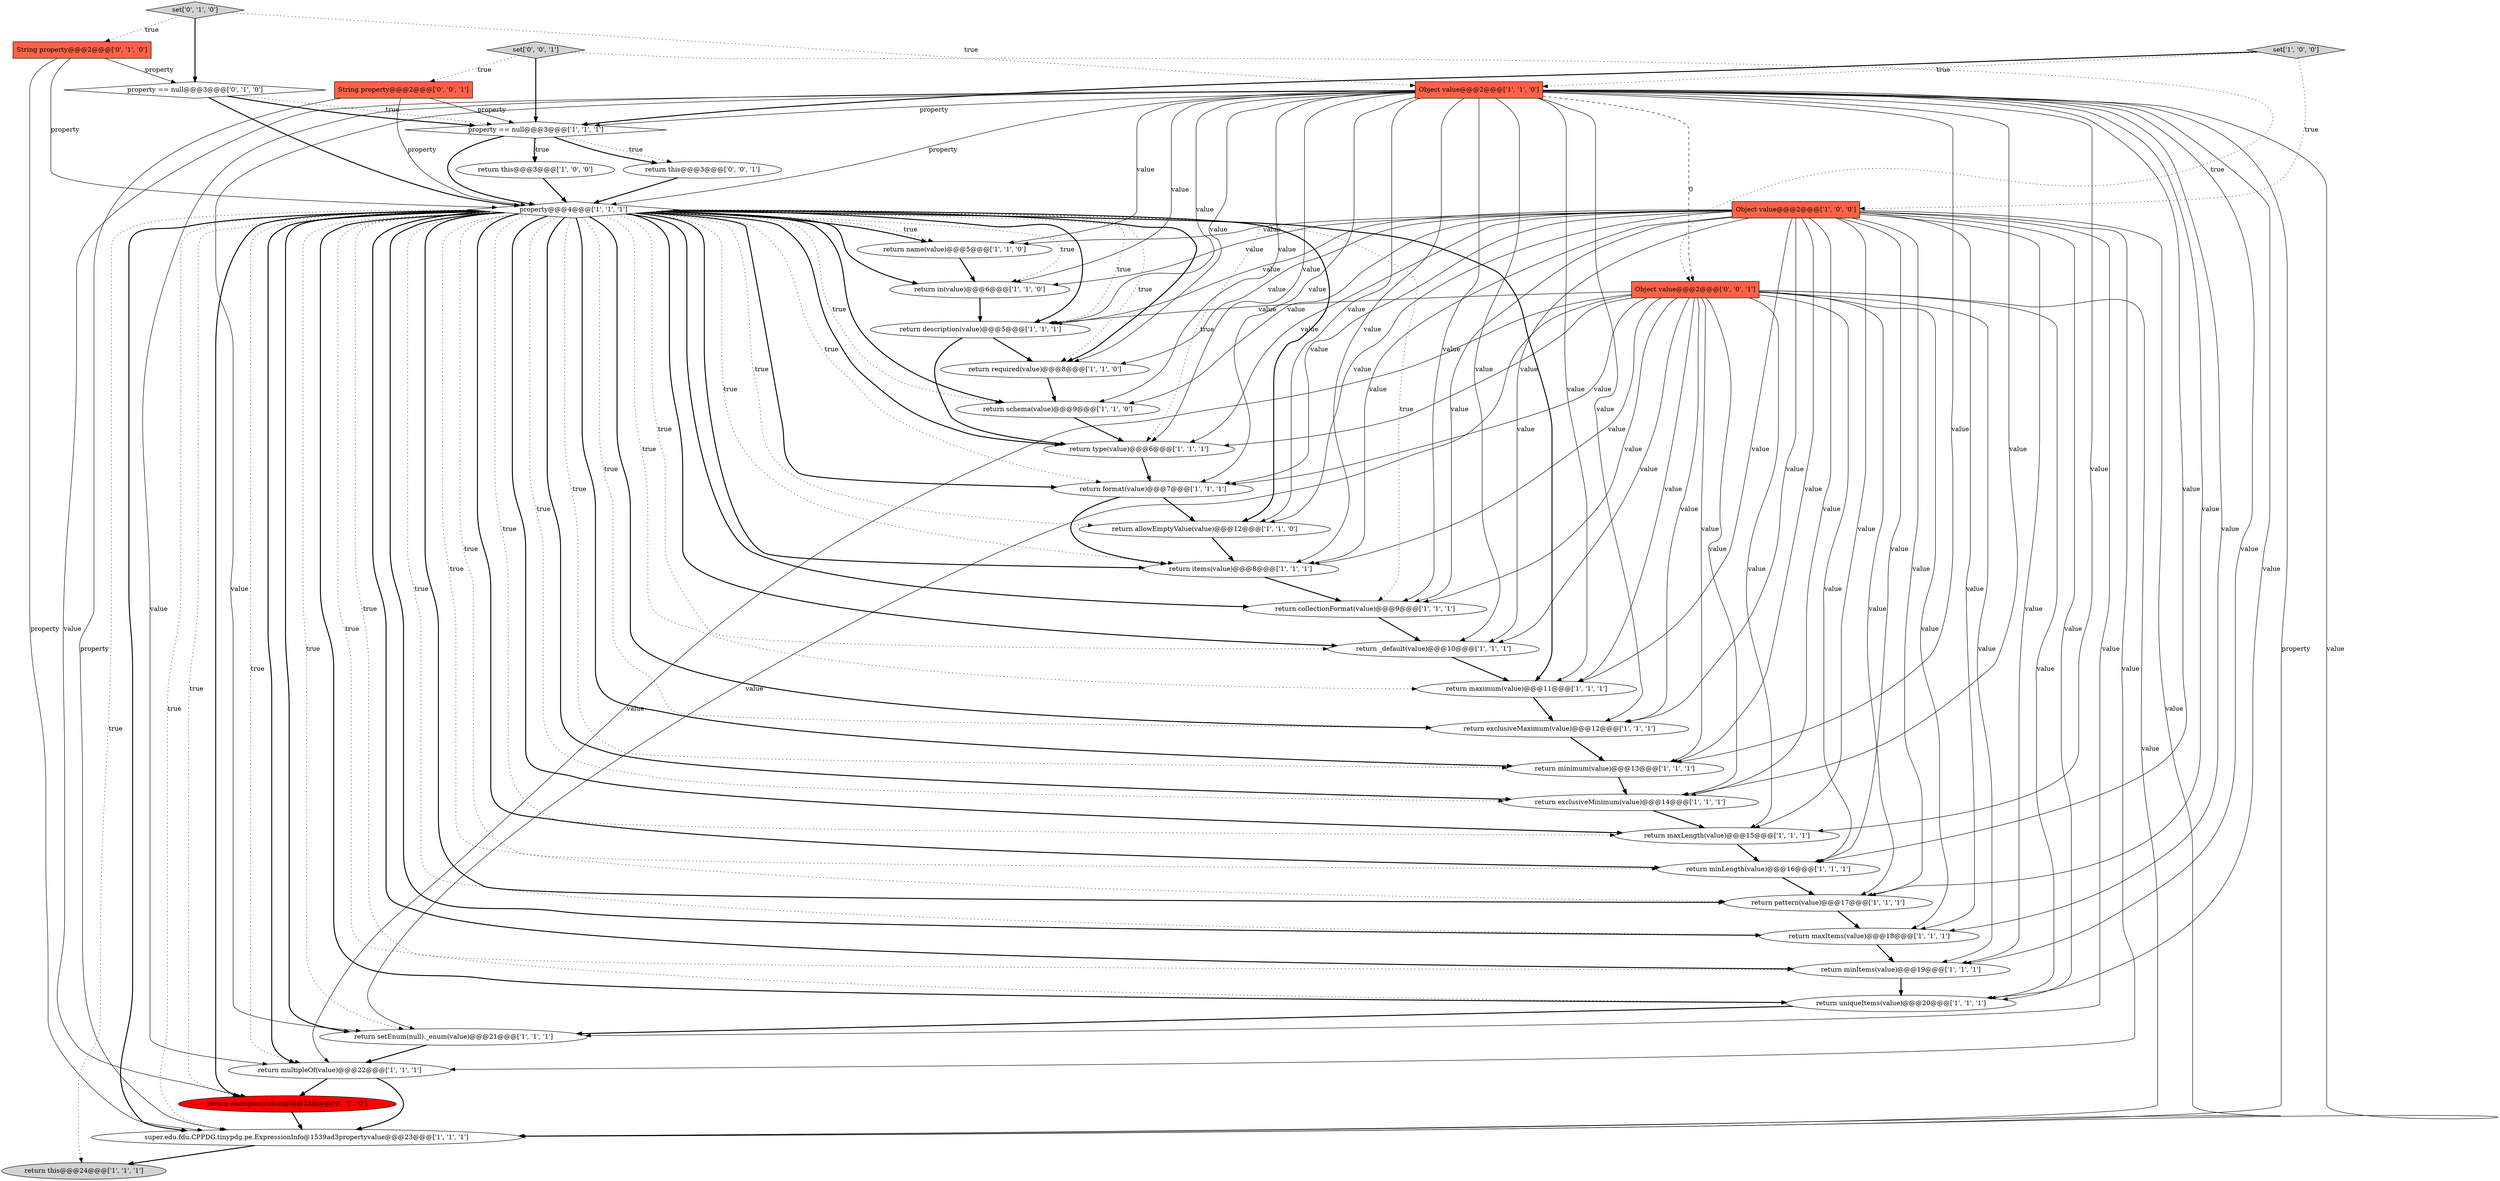 digraph {
15 [style = filled, label = "return setEnum(null)._enum(value)@@@21@@@['1', '1', '1']", fillcolor = white, shape = ellipse image = "AAA0AAABBB1BBB"];
20 [style = filled, label = "Object value@@@2@@@['1', '1', '0']", fillcolor = tomato, shape = box image = "AAA0AAABBB1BBB"];
1 [style = filled, label = "return schema(value)@@@9@@@['1', '1', '0']", fillcolor = white, shape = ellipse image = "AAA0AAABBB1BBB"];
29 [style = filled, label = "property@@@4@@@['1', '1', '1']", fillcolor = white, shape = diamond image = "AAA0AAABBB1BBB"];
31 [style = filled, label = "String property@@@2@@@['0', '1', '0']", fillcolor = tomato, shape = box image = "AAA0AAABBB2BBB"];
10 [style = filled, label = "return collectionFormat(value)@@@9@@@['1', '1', '1']", fillcolor = white, shape = ellipse image = "AAA0AAABBB1BBB"];
21 [style = filled, label = "return minLength(value)@@@16@@@['1', '1', '1']", fillcolor = white, shape = ellipse image = "AAA0AAABBB1BBB"];
22 [style = filled, label = "return uniqueItems(value)@@@20@@@['1', '1', '1']", fillcolor = white, shape = ellipse image = "AAA0AAABBB1BBB"];
27 [style = filled, label = "return items(value)@@@8@@@['1', '1', '1']", fillcolor = white, shape = ellipse image = "AAA0AAABBB1BBB"];
13 [style = filled, label = "return required(value)@@@8@@@['1', '1', '0']", fillcolor = white, shape = ellipse image = "AAA0AAABBB1BBB"];
11 [style = filled, label = "return format(value)@@@7@@@['1', '1', '1']", fillcolor = white, shape = ellipse image = "AAA0AAABBB1BBB"];
38 [style = filled, label = "set['0', '0', '1']", fillcolor = lightgray, shape = diamond image = "AAA0AAABBB3BBB"];
5 [style = filled, label = "return exclusiveMinimum(value)@@@14@@@['1', '1', '1']", fillcolor = white, shape = ellipse image = "AAA0AAABBB1BBB"];
7 [style = filled, label = "return minimum(value)@@@13@@@['1', '1', '1']", fillcolor = white, shape = ellipse image = "AAA0AAABBB1BBB"];
37 [style = filled, label = "Object value@@@2@@@['0', '0', '1']", fillcolor = tomato, shape = box image = "AAA0AAABBB3BBB"];
14 [style = filled, label = "return description(value)@@@5@@@['1', '1', '1']", fillcolor = white, shape = ellipse image = "AAA0AAABBB1BBB"];
18 [style = filled, label = "return type(value)@@@6@@@['1', '1', '1']", fillcolor = white, shape = ellipse image = "AAA0AAABBB1BBB"];
0 [style = filled, label = "return multipleOf(value)@@@22@@@['1', '1', '1']", fillcolor = white, shape = ellipse image = "AAA0AAABBB1BBB"];
17 [style = filled, label = "return this@@@3@@@['1', '0', '0']", fillcolor = white, shape = ellipse image = "AAA0AAABBB1BBB"];
2 [style = filled, label = "super.edu.fdu.CPPDG.tinypdg.pe.ExpressionInfo@1539ad3propertyvalue@@@23@@@['1', '1', '1']", fillcolor = white, shape = ellipse image = "AAA0AAABBB1BBB"];
16 [style = filled, label = "set['1', '0', '0']", fillcolor = lightgray, shape = diamond image = "AAA0AAABBB1BBB"];
32 [style = filled, label = "property == null@@@3@@@['0', '1', '0']", fillcolor = white, shape = diamond image = "AAA0AAABBB2BBB"];
34 [style = filled, label = "set['0', '1', '0']", fillcolor = lightgray, shape = diamond image = "AAA0AAABBB2BBB"];
33 [style = filled, label = "return examples(value)@@@28@@@['0', '1', '0']", fillcolor = red, shape = ellipse image = "AAA1AAABBB2BBB"];
26 [style = filled, label = "return maximum(value)@@@11@@@['1', '1', '1']", fillcolor = white, shape = ellipse image = "AAA0AAABBB1BBB"];
19 [style = filled, label = "return in(value)@@@6@@@['1', '1', '0']", fillcolor = white, shape = ellipse image = "AAA0AAABBB1BBB"];
3 [style = filled, label = "Object value@@@2@@@['1', '0', '0']", fillcolor = tomato, shape = box image = "AAA0AAABBB1BBB"];
35 [style = filled, label = "return this@@@3@@@['0', '0', '1']", fillcolor = white, shape = ellipse image = "AAA0AAABBB3BBB"];
9 [style = filled, label = "return maxLength(value)@@@15@@@['1', '1', '1']", fillcolor = white, shape = ellipse image = "AAA0AAABBB1BBB"];
28 [style = filled, label = "return allowEmptyValue(value)@@@12@@@['1', '1', '0']", fillcolor = white, shape = ellipse image = "AAA0AAABBB1BBB"];
8 [style = filled, label = "return this@@@24@@@['1', '1', '1']", fillcolor = lightgray, shape = ellipse image = "AAA0AAABBB1BBB"];
23 [style = filled, label = "return exclusiveMaximum(value)@@@12@@@['1', '1', '1']", fillcolor = white, shape = ellipse image = "AAA0AAABBB1BBB"];
12 [style = filled, label = "return minItems(value)@@@19@@@['1', '1', '1']", fillcolor = white, shape = ellipse image = "AAA0AAABBB1BBB"];
6 [style = filled, label = "return name(value)@@@5@@@['1', '1', '0']", fillcolor = white, shape = ellipse image = "AAA0AAABBB1BBB"];
36 [style = filled, label = "String property@@@2@@@['0', '0', '1']", fillcolor = tomato, shape = box image = "AAA0AAABBB3BBB"];
24 [style = filled, label = "property == null@@@3@@@['1', '1', '1']", fillcolor = white, shape = diamond image = "AAA0AAABBB1BBB"];
30 [style = filled, label = "return pattern(value)@@@17@@@['1', '1', '1']", fillcolor = white, shape = ellipse image = "AAA0AAABBB1BBB"];
25 [style = filled, label = "return maxItems(value)@@@18@@@['1', '1', '1']", fillcolor = white, shape = ellipse image = "AAA0AAABBB1BBB"];
4 [style = filled, label = "return _default(value)@@@10@@@['1', '1', '1']", fillcolor = white, shape = ellipse image = "AAA0AAABBB1BBB"];
29->15 [style = bold, label=""];
29->9 [style = dotted, label="true"];
3->4 [style = solid, label="value"];
3->10 [style = solid, label="value"];
3->19 [style = solid, label="value"];
29->5 [style = bold, label=""];
22->15 [style = bold, label=""];
29->2 [style = dotted, label="true"];
5->9 [style = bold, label=""];
3->14 [style = solid, label="value"];
20->9 [style = solid, label="value"];
29->30 [style = bold, label=""];
3->2 [style = solid, label="value"];
24->35 [style = dotted, label="true"];
24->17 [style = dotted, label="true"];
37->2 [style = solid, label="value"];
29->5 [style = dotted, label="true"];
29->0 [style = bold, label=""];
20->27 [style = solid, label="value"];
36->24 [style = solid, label="property"];
37->15 [style = solid, label="value"];
20->22 [style = solid, label="value"];
37->23 [style = solid, label="value"];
16->20 [style = dotted, label="true"];
29->23 [style = dotted, label="true"];
34->20 [style = dotted, label="true"];
21->30 [style = bold, label=""];
20->37 [style = dashed, label="0"];
29->26 [style = dotted, label="true"];
20->10 [style = solid, label="value"];
13->1 [style = bold, label=""];
20->1 [style = solid, label="value"];
29->8 [style = dotted, label="true"];
29->18 [style = bold, label=""];
31->29 [style = solid, label="property"];
20->25 [style = solid, label="value"];
20->15 [style = solid, label="value"];
29->6 [style = bold, label=""];
29->2 [style = bold, label=""];
29->13 [style = dotted, label="true"];
29->14 [style = dotted, label="true"];
3->28 [style = solid, label="value"];
15->0 [style = bold, label=""];
24->17 [style = bold, label=""];
29->14 [style = bold, label=""];
9->21 [style = bold, label=""];
37->25 [style = solid, label="value"];
31->32 [style = solid, label="property"];
34->32 [style = bold, label=""];
29->1 [style = bold, label=""];
20->30 [style = solid, label="value"];
20->24 [style = solid, label="property"];
12->22 [style = bold, label=""];
37->7 [style = solid, label="value"];
11->28 [style = bold, label=""];
29->18 [style = dotted, label="true"];
32->24 [style = dotted, label="true"];
3->7 [style = solid, label="value"];
18->11 [style = bold, label=""];
29->23 [style = bold, label=""];
20->2 [style = solid, label="property"];
3->23 [style = solid, label="value"];
3->22 [style = solid, label="value"];
29->26 [style = bold, label=""];
31->2 [style = solid, label="property"];
29->27 [style = bold, label=""];
7->5 [style = bold, label=""];
34->31 [style = dotted, label="true"];
3->25 [style = solid, label="value"];
3->6 [style = solid, label="value"];
20->18 [style = solid, label="value"];
3->27 [style = solid, label="value"];
20->23 [style = solid, label="value"];
20->5 [style = solid, label="value"];
37->27 [style = solid, label="value"];
20->28 [style = solid, label="value"];
29->21 [style = dotted, label="true"];
37->12 [style = solid, label="value"];
14->18 [style = bold, label=""];
23->7 [style = bold, label=""];
20->12 [style = solid, label="value"];
36->2 [style = solid, label="property"];
29->11 [style = bold, label=""];
20->13 [style = solid, label="value"];
3->21 [style = solid, label="value"];
29->19 [style = dotted, label="true"];
38->37 [style = dotted, label="true"];
29->0 [style = dotted, label="true"];
29->10 [style = dotted, label="true"];
29->6 [style = dotted, label="true"];
29->1 [style = dotted, label="true"];
29->4 [style = dotted, label="true"];
35->29 [style = bold, label=""];
20->6 [style = solid, label="value"];
38->24 [style = bold, label=""];
16->24 [style = bold, label=""];
29->7 [style = dotted, label="true"];
3->30 [style = solid, label="value"];
36->29 [style = solid, label="property"];
37->9 [style = solid, label="value"];
20->21 [style = solid, label="value"];
37->22 [style = solid, label="value"];
29->21 [style = bold, label=""];
20->2 [style = solid, label="value"];
29->22 [style = dotted, label="true"];
37->0 [style = solid, label="value"];
20->0 [style = solid, label="value"];
29->19 [style = bold, label=""];
29->28 [style = dotted, label="true"];
19->14 [style = bold, label=""];
20->33 [style = solid, label="value"];
20->19 [style = solid, label="value"];
27->10 [style = bold, label=""];
37->21 [style = solid, label="value"];
3->12 [style = solid, label="value"];
37->11 [style = solid, label="value"];
29->10 [style = bold, label=""];
37->5 [style = solid, label="value"];
3->15 [style = solid, label="value"];
14->13 [style = bold, label=""];
3->5 [style = solid, label="value"];
38->36 [style = dotted, label="true"];
33->2 [style = bold, label=""];
29->25 [style = dotted, label="true"];
29->11 [style = dotted, label="true"];
3->11 [style = solid, label="value"];
37->26 [style = solid, label="value"];
20->26 [style = solid, label="value"];
37->14 [style = solid, label="value"];
29->4 [style = bold, label=""];
24->35 [style = bold, label=""];
29->27 [style = dotted, label="true"];
3->1 [style = solid, label="value"];
29->9 [style = bold, label=""];
0->2 [style = bold, label=""];
37->30 [style = solid, label="value"];
4->26 [style = bold, label=""];
29->25 [style = bold, label=""];
30->25 [style = bold, label=""];
1->18 [style = bold, label=""];
24->29 [style = bold, label=""];
29->12 [style = dotted, label="true"];
6->19 [style = bold, label=""];
37->10 [style = solid, label="value"];
29->15 [style = dotted, label="true"];
16->3 [style = dotted, label="true"];
20->7 [style = solid, label="value"];
20->4 [style = solid, label="value"];
29->28 [style = bold, label=""];
32->29 [style = bold, label=""];
37->18 [style = solid, label="value"];
3->9 [style = solid, label="value"];
29->12 [style = bold, label=""];
20->11 [style = solid, label="value"];
29->33 [style = bold, label=""];
0->33 [style = bold, label=""];
25->12 [style = bold, label=""];
3->26 [style = solid, label="value"];
3->18 [style = solid, label="value"];
26->23 [style = bold, label=""];
29->30 [style = dotted, label="true"];
10->4 [style = bold, label=""];
29->7 [style = bold, label=""];
20->29 [style = solid, label="property"];
37->4 [style = solid, label="value"];
29->33 [style = dotted, label="true"];
20->14 [style = solid, label="value"];
28->27 [style = bold, label=""];
29->22 [style = bold, label=""];
3->0 [style = solid, label="value"];
17->29 [style = bold, label=""];
32->24 [style = bold, label=""];
3->13 [style = solid, label="value"];
2->8 [style = bold, label=""];
11->27 [style = bold, label=""];
29->13 [style = bold, label=""];
}
